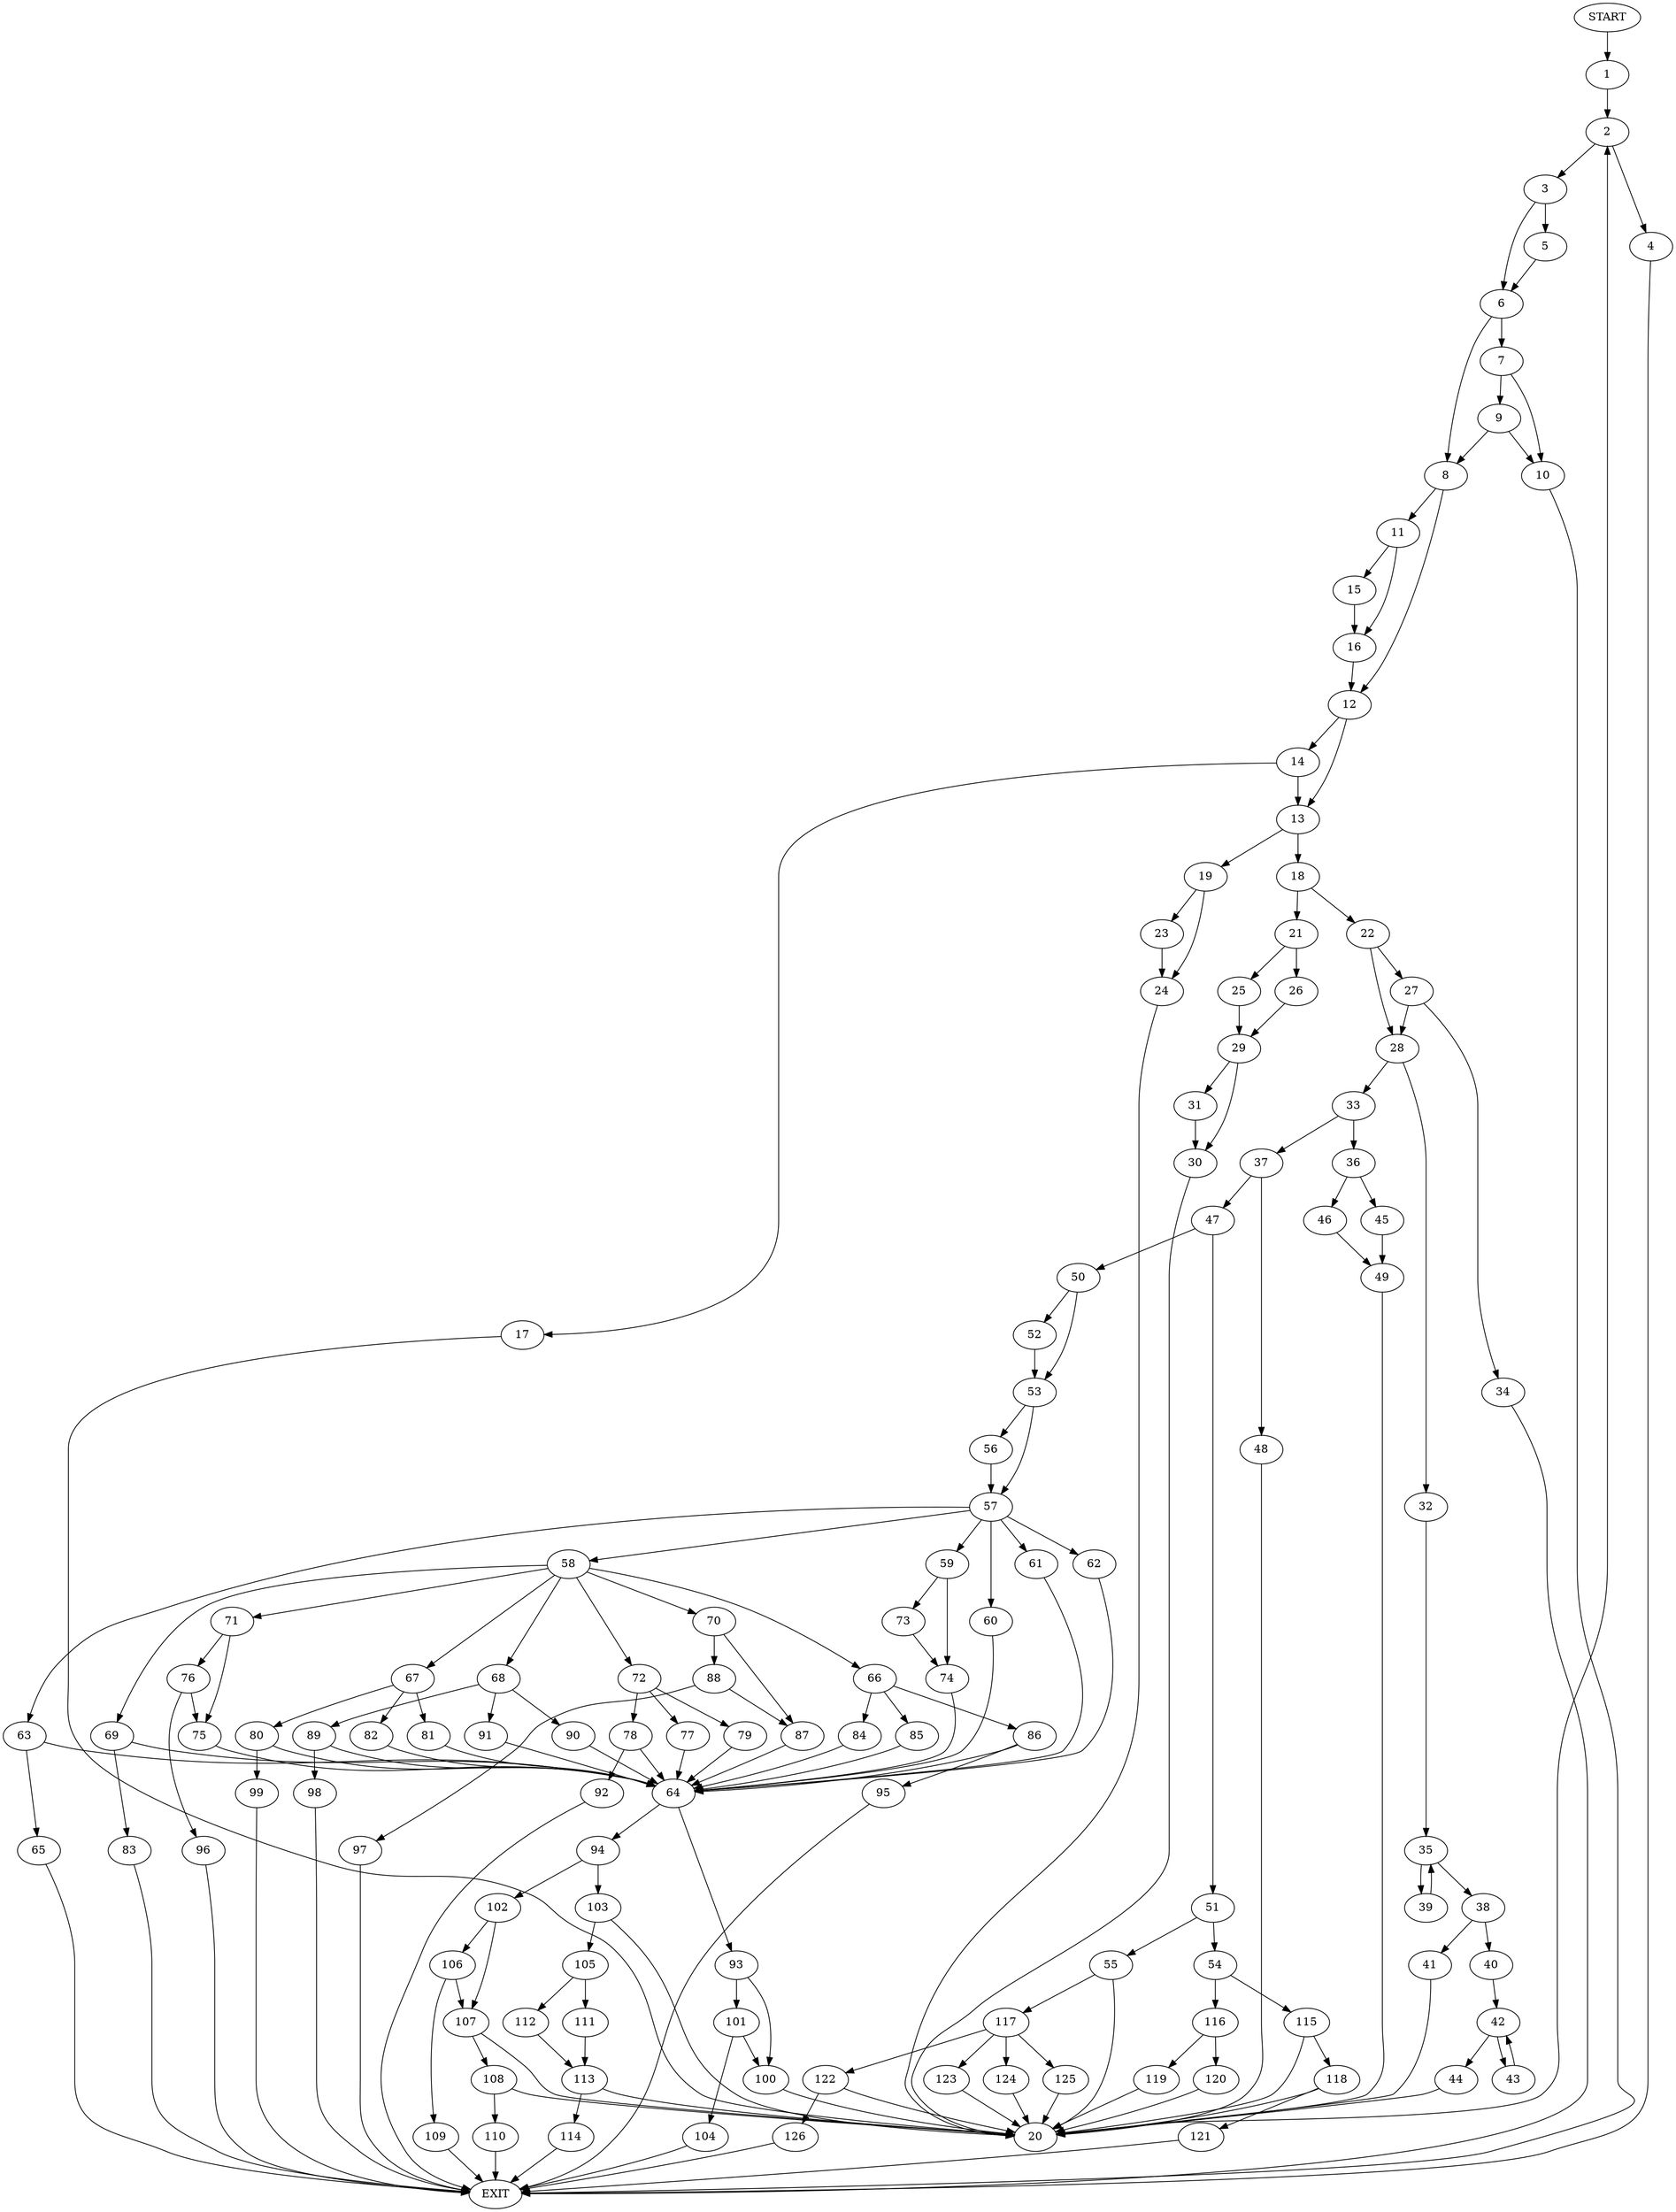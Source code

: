 digraph {
0 [label="START"]
127 [label="EXIT"]
0 -> 1
1 -> 2
2 -> 3
2 -> 4
3 -> 5
3 -> 6
4 -> 127
6 -> 7
6 -> 8
5 -> 6
7 -> 9
7 -> 10
8 -> 11
8 -> 12
9 -> 10
9 -> 8
10 -> 127
12 -> 13
12 -> 14
11 -> 15
11 -> 16
16 -> 12
15 -> 16
14 -> 17
14 -> 13
13 -> 18
13 -> 19
17 -> 20
20 -> 2
18 -> 21
18 -> 22
19 -> 23
19 -> 24
24 -> 20
23 -> 24
21 -> 25
21 -> 26
22 -> 27
22 -> 28
25 -> 29
26 -> 29
29 -> 30
29 -> 31
31 -> 30
30 -> 20
28 -> 32
28 -> 33
27 -> 34
27 -> 28
34 -> 127
32 -> 35
33 -> 36
33 -> 37
35 -> 38
35 -> 39
38 -> 40
38 -> 41
39 -> 35
40 -> 42
41 -> 20
42 -> 43
42 -> 44
44 -> 20
43 -> 42
36 -> 45
36 -> 46
37 -> 47
37 -> 48
46 -> 49
45 -> 49
49 -> 20
47 -> 50
47 -> 51
48 -> 20
50 -> 52
50 -> 53
51 -> 54
51 -> 55
53 -> 56
53 -> 57
52 -> 53
56 -> 57
57 -> 58
57 -> 59
57 -> 60
57 -> 61
57 -> 62
57 -> 63
62 -> 64
63 -> 65
63 -> 64
58 -> 66
58 -> 67
58 -> 68
58 -> 69
58 -> 70
58 -> 71
58 -> 72
60 -> 64
61 -> 64
59 -> 73
59 -> 74
71 -> 75
71 -> 76
72 -> 77
72 -> 78
72 -> 79
67 -> 80
67 -> 81
67 -> 82
69 -> 64
69 -> 83
66 -> 84
66 -> 85
66 -> 86
70 -> 87
70 -> 88
68 -> 89
68 -> 90
68 -> 91
77 -> 64
79 -> 64
78 -> 64
78 -> 92
64 -> 93
64 -> 94
92 -> 127
84 -> 64
85 -> 64
86 -> 95
86 -> 64
95 -> 127
75 -> 64
76 -> 96
76 -> 75
96 -> 127
88 -> 87
88 -> 97
87 -> 64
97 -> 127
91 -> 64
90 -> 64
89 -> 64
89 -> 98
98 -> 127
80 -> 99
80 -> 64
81 -> 64
82 -> 64
99 -> 127
83 -> 127
73 -> 74
74 -> 64
65 -> 127
93 -> 100
93 -> 101
94 -> 102
94 -> 103
100 -> 20
101 -> 100
101 -> 104
104 -> 127
103 -> 105
103 -> 20
102 -> 106
102 -> 107
107 -> 108
107 -> 20
106 -> 109
106 -> 107
109 -> 127
108 -> 110
108 -> 20
110 -> 127
105 -> 111
105 -> 112
112 -> 113
111 -> 113
113 -> 114
113 -> 20
114 -> 127
54 -> 115
54 -> 116
55 -> 117
55 -> 20
115 -> 118
115 -> 20
116 -> 119
116 -> 120
119 -> 20
120 -> 20
118 -> 121
118 -> 20
121 -> 127
117 -> 122
117 -> 123
117 -> 124
117 -> 125
122 -> 126
122 -> 20
124 -> 20
123 -> 20
125 -> 20
126 -> 127
}
